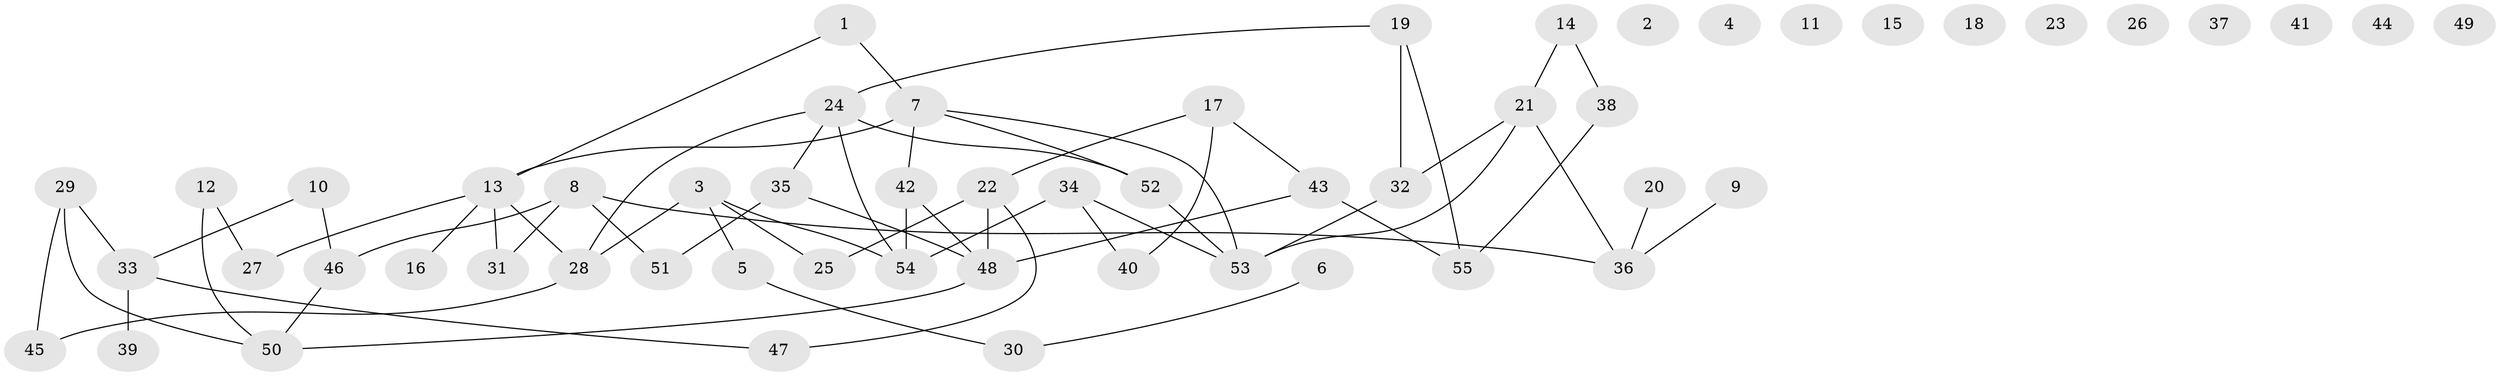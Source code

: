 // Generated by graph-tools (version 1.1) at 2025/00/03/09/25 03:00:52]
// undirected, 55 vertices, 64 edges
graph export_dot {
graph [start="1"]
  node [color=gray90,style=filled];
  1;
  2;
  3;
  4;
  5;
  6;
  7;
  8;
  9;
  10;
  11;
  12;
  13;
  14;
  15;
  16;
  17;
  18;
  19;
  20;
  21;
  22;
  23;
  24;
  25;
  26;
  27;
  28;
  29;
  30;
  31;
  32;
  33;
  34;
  35;
  36;
  37;
  38;
  39;
  40;
  41;
  42;
  43;
  44;
  45;
  46;
  47;
  48;
  49;
  50;
  51;
  52;
  53;
  54;
  55;
  1 -- 7;
  1 -- 13;
  3 -- 5;
  3 -- 25;
  3 -- 28;
  3 -- 54;
  5 -- 30;
  6 -- 30;
  7 -- 13;
  7 -- 42;
  7 -- 52;
  7 -- 53;
  8 -- 31;
  8 -- 36;
  8 -- 46;
  8 -- 51;
  9 -- 36;
  10 -- 33;
  10 -- 46;
  12 -- 27;
  12 -- 50;
  13 -- 16;
  13 -- 27;
  13 -- 28;
  13 -- 31;
  14 -- 21;
  14 -- 38;
  17 -- 22;
  17 -- 40;
  17 -- 43;
  19 -- 24;
  19 -- 32;
  19 -- 55;
  20 -- 36;
  21 -- 32;
  21 -- 36;
  21 -- 53;
  22 -- 25;
  22 -- 47;
  22 -- 48;
  24 -- 28;
  24 -- 35;
  24 -- 52;
  24 -- 54;
  28 -- 45;
  29 -- 33;
  29 -- 45;
  29 -- 50;
  32 -- 53;
  33 -- 39;
  33 -- 47;
  34 -- 40;
  34 -- 53;
  34 -- 54;
  35 -- 48;
  35 -- 51;
  38 -- 55;
  42 -- 48;
  42 -- 54;
  43 -- 48;
  43 -- 55;
  46 -- 50;
  48 -- 50;
  52 -- 53;
}

